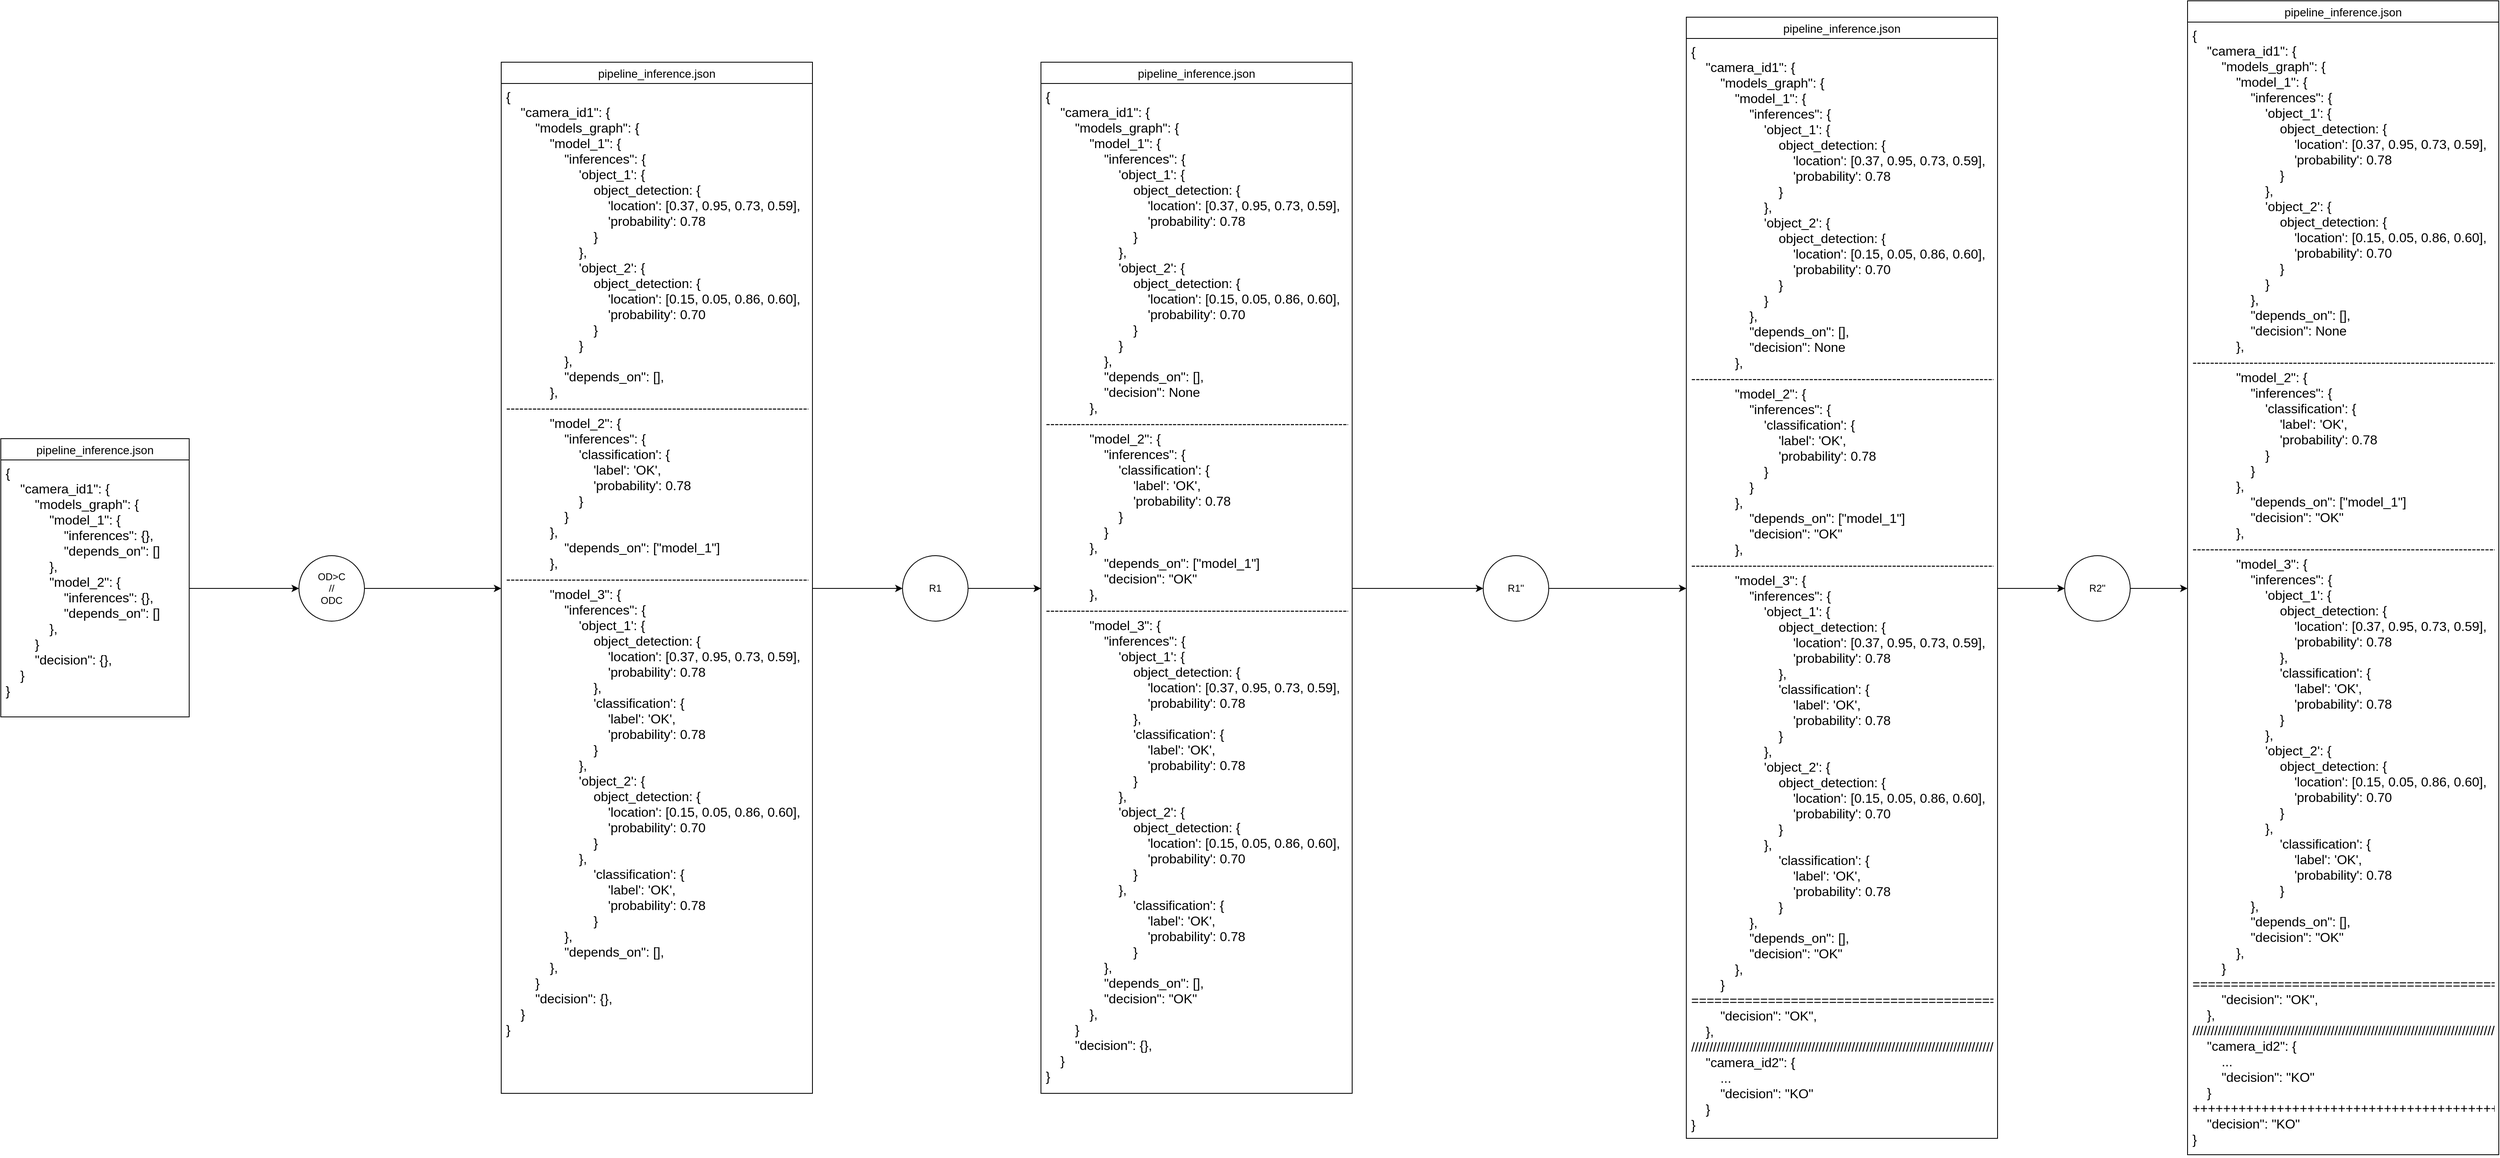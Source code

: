 <mxfile version="14.1.8" type="device"><diagram id="WEv-2_2WOwTCRfxRZfwv" name="Page-1"><mxGraphModel dx="4424" dy="2151" grid="1" gridSize="10" guides="1" tooltips="1" connect="1" arrows="1" fold="1" page="1" pageScale="1" pageWidth="827" pageHeight="1169" math="0" shadow="0"><root><mxCell id="0"/><mxCell id="1" parent="0"/><mxCell id="JC67uRUu87WLUcTQM1fv-1" value="pipeline_inference.json" style="swimlane;fontStyle=0;childLayout=stackLayout;horizontal=1;startSize=26;horizontalStack=0;resizeParent=1;resizeParentMax=0;resizeLast=0;collapsible=1;marginBottom=0;align=center;fontSize=14;" vertex="1" parent="1"><mxGeometry x="2" y="1710" width="230" height="340" as="geometry"/></mxCell><mxCell id="JC67uRUu87WLUcTQM1fv-2" value="{&#10;    &quot;camera_id1&quot;: {&#10;        &quot;models_graph&quot;: {&#10;            &quot;model_1&quot;: {&#10;                &quot;inferences&quot;: {},&#10;                &quot;depends_on&quot;: []&#10;            },&#10;            &quot;model_2&quot;: {&#10;                &quot;inferences&quot;: {},&#10;                &quot;depends_on&quot;: []&#10;            },&#10;        }&#10;        &quot;decision&quot;: {},&#10;    }&#10;    }" style="text;strokeColor=none;fillColor=none;spacingLeft=4;spacingRight=4;overflow=hidden;rotatable=0;points=[[0,0.5],[1,0.5]];portConstraint=eastwest;fontSize=16;" vertex="1" parent="JC67uRUu87WLUcTQM1fv-1"><mxGeometry y="26" width="230" height="314" as="geometry"/></mxCell><mxCell id="JC67uRUu87WLUcTQM1fv-3" style="edgeStyle=orthogonalEdgeStyle;rounded=0;orthogonalLoop=1;jettySize=auto;html=1;fontSize=16;fontColor=#66CC00;entryX=0;entryY=0.5;entryDx=0;entryDy=0;" edge="1" parent="1" source="JC67uRUu87WLUcTQM1fv-4" target="JC67uRUu87WLUcTQM1fv-7"><mxGeometry relative="1" as="geometry"><mxPoint x="622" y="1135.0" as="targetPoint"/></mxGeometry></mxCell><mxCell id="JC67uRUu87WLUcTQM1fv-4" value="OD&amp;gt;C&lt;br&gt;//&lt;br&gt;ODC" style="ellipse;whiteSpace=wrap;html=1;aspect=fixed;" vertex="1" parent="1"><mxGeometry x="366" y="1853" width="80" height="80" as="geometry"/></mxCell><mxCell id="JC67uRUu87WLUcTQM1fv-5" style="edgeStyle=orthogonalEdgeStyle;rounded=0;orthogonalLoop=1;jettySize=auto;html=1;fontSize=16;fontColor=#66CC00;" edge="1" parent="1" source="JC67uRUu87WLUcTQM1fv-2" target="JC67uRUu87WLUcTQM1fv-4"><mxGeometry relative="1" as="geometry"/></mxCell><mxCell id="JC67uRUu87WLUcTQM1fv-6" value="pipeline_inference.json" style="swimlane;fontStyle=0;childLayout=stackLayout;horizontal=1;startSize=26;horizontalStack=0;resizeParent=1;resizeParentMax=0;resizeLast=0;collapsible=1;marginBottom=0;align=center;fontSize=14;" vertex="1" parent="1"><mxGeometry x="613" y="1250" width="380" height="1260" as="geometry"/></mxCell><mxCell id="JC67uRUu87WLUcTQM1fv-7" value="{&#10;    &quot;camera_id1&quot;: {&#10;        &quot;models_graph&quot;: {&#10;            &quot;model_1&quot;: {&#10;                &quot;inferences&quot;: {&#10;                    'object_1': {&#10;                        object_detection: {&#10;                            'location': [0.37, 0.95, 0.73, 0.59],&#10;                            'probability': 0.78&#10;                        }&#10;                    },&#10;                    'object_2': {&#10;                        object_detection: {&#10;                            'location': [0.15, 0.05, 0.86, 0.60],&#10;                            'probability': 0.70&#10;                        }&#10;                    }&#10;                },&#10;                &quot;depends_on&quot;: [],&#10;            },&#10;----------------------------------------------------------------------&#10;            &quot;model_2&quot;: {&#10;                &quot;inferences&quot;: {&#10;                    'classification': {&#10;                        'label': 'OK',&#10;                        'probability': 0.78&#10;                    }&#10;                }&#10;            },&#10;                &quot;depends_on&quot;: [&quot;model_1&quot;]&#10;            },&#10;----------------------------------------------------------------------&#10;            &quot;model_3&quot;: {&#10;                &quot;inferences&quot;: {&#10;                    'object_1': {&#10;                        object_detection: {&#10;                            'location': [0.37, 0.95, 0.73, 0.59],&#10;                            'probability': 0.78&#10;                        },&#10;                        'classification': {&#10;                            'label': 'OK',&#10;                            'probability': 0.78&#10;                        }&#10;                    },&#10;                    'object_2': {&#10;                        object_detection: {&#10;                            'location': [0.15, 0.05, 0.86, 0.60],&#10;                            'probability': 0.70&#10;                        }&#10;                    },&#10;                        'classification': {&#10;                            'label': 'OK',&#10;                            'probability': 0.78&#10;                        }&#10;                },&#10;                &quot;depends_on&quot;: [],&#10;            },&#10;        }&#10;        &quot;decision&quot;: {},&#10;    }&#10;}" style="text;strokeColor=none;fillColor=none;spacingLeft=4;spacingRight=4;overflow=hidden;rotatable=0;points=[[0,0.5],[1,0.5]];portConstraint=eastwest;fontSize=16;" vertex="1" parent="JC67uRUu87WLUcTQM1fv-6"><mxGeometry y="26" width="380" height="1234" as="geometry"/></mxCell><mxCell id="JC67uRUu87WLUcTQM1fv-8" style="edgeStyle=orthogonalEdgeStyle;rounded=0;orthogonalLoop=1;jettySize=auto;html=1;fontSize=16;fontColor=#66CC00;" edge="1" parent="1" source="JC67uRUu87WLUcTQM1fv-9" target="JC67uRUu87WLUcTQM1fv-15"><mxGeometry relative="1" as="geometry"><mxPoint x="1303" y="1575" as="targetPoint"/></mxGeometry></mxCell><mxCell id="JC67uRUu87WLUcTQM1fv-9" value="R1" style="ellipse;whiteSpace=wrap;html=1;aspect=fixed;" vertex="1" parent="1"><mxGeometry x="1103" y="1853" width="80" height="80" as="geometry"/></mxCell><mxCell id="JC67uRUu87WLUcTQM1fv-10" style="edgeStyle=orthogonalEdgeStyle;rounded=0;orthogonalLoop=1;jettySize=auto;html=1;entryX=0;entryY=0.5;entryDx=0;entryDy=0;fontSize=16;fontColor=#66CC00;" edge="1" parent="1" source="JC67uRUu87WLUcTQM1fv-7" target="JC67uRUu87WLUcTQM1fv-9"><mxGeometry relative="1" as="geometry"/></mxCell><mxCell id="JC67uRUu87WLUcTQM1fv-11" style="edgeStyle=orthogonalEdgeStyle;rounded=0;orthogonalLoop=1;jettySize=auto;html=1;fontSize=16;fontColor=#66CC00;" edge="1" parent="1" source="JC67uRUu87WLUcTQM1fv-12" target="JC67uRUu87WLUcTQM1fv-17"><mxGeometry relative="1" as="geometry"><mxPoint x="2060" y="1555" as="targetPoint"/></mxGeometry></mxCell><mxCell id="JC67uRUu87WLUcTQM1fv-12" value="R1''" style="ellipse;whiteSpace=wrap;html=1;aspect=fixed;" vertex="1" parent="1"><mxGeometry x="1812" y="1853" width="80" height="80" as="geometry"/></mxCell><mxCell id="JC67uRUu87WLUcTQM1fv-13" style="edgeStyle=orthogonalEdgeStyle;rounded=0;orthogonalLoop=1;jettySize=auto;html=1;entryX=0;entryY=0.5;entryDx=0;entryDy=0;fontSize=16;fontColor=#66CC00;" edge="1" parent="1" source="JC67uRUu87WLUcTQM1fv-15" target="JC67uRUu87WLUcTQM1fv-12"><mxGeometry relative="1" as="geometry"><mxPoint x="1683" y="1575" as="sourcePoint"/></mxGeometry></mxCell><mxCell id="JC67uRUu87WLUcTQM1fv-14" value="pipeline_inference.json" style="swimlane;fontStyle=0;childLayout=stackLayout;horizontal=1;startSize=26;horizontalStack=0;resizeParent=1;resizeParentMax=0;resizeLast=0;collapsible=1;marginBottom=0;align=center;fontSize=14;" vertex="1" parent="1"><mxGeometry x="1272" y="1250" width="380" height="1260" as="geometry"/></mxCell><mxCell id="JC67uRUu87WLUcTQM1fv-15" value="{&#10;    &quot;camera_id1&quot;: {&#10;        &quot;models_graph&quot;: {&#10;            &quot;model_1&quot;: {&#10;                &quot;inferences&quot;: {&#10;                    'object_1': {&#10;                        object_detection: {&#10;                            'location': [0.37, 0.95, 0.73, 0.59],&#10;                            'probability': 0.78&#10;                        }&#10;                    },&#10;                    'object_2': {&#10;                        object_detection: {&#10;                            'location': [0.15, 0.05, 0.86, 0.60],&#10;                            'probability': 0.70&#10;                        }&#10;                    }&#10;                },&#10;                &quot;depends_on&quot;: [],&#10;                &quot;decision&quot;: None&#10;            },&#10;----------------------------------------------------------------------&#10;            &quot;model_2&quot;: {&#10;                &quot;inferences&quot;: {&#10;                    'classification': {&#10;                        'label': 'OK',&#10;                        'probability': 0.78&#10;                    }&#10;                }&#10;            },&#10;                &quot;depends_on&quot;: [&quot;model_1&quot;]&#10;                &quot;decision&quot;: &quot;OK&quot;&#10;            },&#10;----------------------------------------------------------------------&#10;            &quot;model_3&quot;: {&#10;                &quot;inferences&quot;: {&#10;                    'object_1': {&#10;                        object_detection: {&#10;                            'location': [0.37, 0.95, 0.73, 0.59],&#10;                            'probability': 0.78&#10;                        },&#10;                        'classification': {&#10;                            'label': 'OK',&#10;                            'probability': 0.78&#10;                        }&#10;                    },&#10;                    'object_2': {&#10;                        object_detection: {&#10;                            'location': [0.15, 0.05, 0.86, 0.60],&#10;                            'probability': 0.70&#10;                        }&#10;                    },&#10;                        'classification': {&#10;                            'label': 'OK',&#10;                            'probability': 0.78&#10;                        }&#10;                },&#10;                &quot;depends_on&quot;: [],&#10;                &quot;decision&quot;: &quot;OK&quot;&#10;            },&#10;        }&#10;        &quot;decision&quot;: {},&#10;    }&#10;}" style="text;strokeColor=none;fillColor=none;spacingLeft=4;spacingRight=4;overflow=hidden;rotatable=0;points=[[0,0.5],[1,0.5]];portConstraint=eastwest;fontSize=16;" vertex="1" parent="JC67uRUu87WLUcTQM1fv-14"><mxGeometry y="26" width="380" height="1234" as="geometry"/></mxCell><mxCell id="JC67uRUu87WLUcTQM1fv-16" value="pipeline_inference.json" style="swimlane;fontStyle=0;childLayout=stackLayout;horizontal=1;startSize=26;horizontalStack=0;resizeParent=1;resizeParentMax=0;resizeLast=0;collapsible=1;marginBottom=0;align=center;fontSize=14;" vertex="1" parent="1"><mxGeometry x="2060" y="1195" width="380" height="1370" as="geometry"/></mxCell><mxCell id="JC67uRUu87WLUcTQM1fv-17" value="{&#10;    &quot;camera_id1&quot;: {&#10;        &quot;models_graph&quot;: {&#10;            &quot;model_1&quot;: {&#10;                &quot;inferences&quot;: {&#10;                    'object_1': {&#10;                        object_detection: {&#10;                            'location': [0.37, 0.95, 0.73, 0.59],&#10;                            'probability': 0.78&#10;                        }&#10;                    },&#10;                    'object_2': {&#10;                        object_detection: {&#10;                            'location': [0.15, 0.05, 0.86, 0.60],&#10;                            'probability': 0.70&#10;                        }&#10;                    }&#10;                },&#10;                &quot;depends_on&quot;: [],&#10;                &quot;decision&quot;: None&#10;            },&#10;----------------------------------------------------------------------&#10;            &quot;model_2&quot;: {&#10;                &quot;inferences&quot;: {&#10;                    'classification': {&#10;                        'label': 'OK',&#10;                        'probability': 0.78&#10;                    }&#10;                }&#10;            },&#10;                &quot;depends_on&quot;: [&quot;model_1&quot;]&#10;                &quot;decision&quot;: &quot;OK&quot;&#10;            },&#10;----------------------------------------------------------------------&#10;            &quot;model_3&quot;: {&#10;                &quot;inferences&quot;: {&#10;                    'object_1': {&#10;                        object_detection: {&#10;                            'location': [0.37, 0.95, 0.73, 0.59],&#10;                            'probability': 0.78&#10;                        },&#10;                        'classification': {&#10;                            'label': 'OK',&#10;                            'probability': 0.78&#10;                        }&#10;                    },&#10;                    'object_2': {&#10;                        object_detection: {&#10;                            'location': [0.15, 0.05, 0.86, 0.60],&#10;                            'probability': 0.70&#10;                        }&#10;                    },&#10;                        'classification': {&#10;                            'label': 'OK',&#10;                            'probability': 0.78&#10;                        }&#10;                },&#10;                &quot;depends_on&quot;: [],&#10;                &quot;decision&quot;: &quot;OK&quot;&#10;            },&#10;        }&#10;========================================&#10;        &quot;decision&quot;: &quot;OK&quot;,&#10;    },&#10;///////////////////////////////////////////////////////////////////////////////////&#10;    &quot;camera_id2&quot;: {&#10;        ...&#10;        &quot;decision&quot;: &quot;KO&quot;&#10;    }&#10;}" style="text;strokeColor=none;fillColor=none;spacingLeft=4;spacingRight=4;overflow=hidden;rotatable=0;points=[[0,0.5],[1,0.5]];portConstraint=eastwest;fontSize=16;" vertex="1" parent="JC67uRUu87WLUcTQM1fv-16"><mxGeometry y="26" width="380" height="1344" as="geometry"/></mxCell><mxCell id="JC67uRUu87WLUcTQM1fv-18" value="pipeline_inference.json" style="swimlane;fontStyle=0;childLayout=stackLayout;horizontal=1;startSize=26;horizontalStack=0;resizeParent=1;resizeParentMax=0;resizeLast=0;collapsible=1;marginBottom=0;align=center;fontSize=14;" vertex="1" parent="1"><mxGeometry x="2672" y="1175" width="380" height="1410" as="geometry"/></mxCell><mxCell id="JC67uRUu87WLUcTQM1fv-19" value="{&#10;    &quot;camera_id1&quot;: {&#10;        &quot;models_graph&quot;: {&#10;            &quot;model_1&quot;: {&#10;                &quot;inferences&quot;: {&#10;                    'object_1': {&#10;                        object_detection: {&#10;                            'location': [0.37, 0.95, 0.73, 0.59],&#10;                            'probability': 0.78&#10;                        }&#10;                    },&#10;                    'object_2': {&#10;                        object_detection: {&#10;                            'location': [0.15, 0.05, 0.86, 0.60],&#10;                            'probability': 0.70&#10;                        }&#10;                    }&#10;                },&#10;                &quot;depends_on&quot;: [],&#10;                &quot;decision&quot;: None&#10;            },&#10;----------------------------------------------------------------------&#10;            &quot;model_2&quot;: {&#10;                &quot;inferences&quot;: {&#10;                    'classification': {&#10;                        'label': 'OK',&#10;                        'probability': 0.78&#10;                    }&#10;                }&#10;            },&#10;                &quot;depends_on&quot;: [&quot;model_1&quot;]&#10;                &quot;decision&quot;: &quot;OK&quot;&#10;            },&#10;----------------------------------------------------------------------&#10;            &quot;model_3&quot;: {&#10;                &quot;inferences&quot;: {&#10;                    'object_1': {&#10;                        object_detection: {&#10;                            'location': [0.37, 0.95, 0.73, 0.59],&#10;                            'probability': 0.78&#10;                        },&#10;                        'classification': {&#10;                            'label': 'OK',&#10;                            'probability': 0.78&#10;                        }&#10;                    },&#10;                    'object_2': {&#10;                        object_detection: {&#10;                            'location': [0.15, 0.05, 0.86, 0.60],&#10;                            'probability': 0.70&#10;                        }&#10;                    },&#10;                        'classification': {&#10;                            'label': 'OK',&#10;                            'probability': 0.78&#10;                        }&#10;                },&#10;                &quot;depends_on&quot;: [],&#10;                &quot;decision&quot;: &quot;OK&quot;&#10;            },&#10;        }&#10;========================================&#10;        &quot;decision&quot;: &quot;OK&quot;,&#10;    },&#10;///////////////////////////////////////////////////////////////////////////////////&#10;    &quot;camera_id2&quot;: {&#10;        ...&#10;        &quot;decision&quot;: &quot;KO&quot;&#10;    }&#10;++++++++++++++++++++++++++++++++++++++++&#10;    &quot;decision&quot;: &quot;KO&quot;&#10;}" style="text;strokeColor=none;fillColor=none;spacingLeft=4;spacingRight=4;overflow=hidden;rotatable=0;points=[[0,0.5],[1,0.5]];portConstraint=eastwest;fontSize=16;" vertex="1" parent="JC67uRUu87WLUcTQM1fv-18"><mxGeometry y="26" width="380" height="1384" as="geometry"/></mxCell><mxCell id="JC67uRUu87WLUcTQM1fv-20" style="edgeStyle=orthogonalEdgeStyle;rounded=0;orthogonalLoop=1;jettySize=auto;html=1;fontSize=16;fontColor=#66CC00;" edge="1" parent="1" source="JC67uRUu87WLUcTQM1fv-21" target="JC67uRUu87WLUcTQM1fv-19"><mxGeometry relative="1" as="geometry"/></mxCell><mxCell id="JC67uRUu87WLUcTQM1fv-21" value="R2''" style="ellipse;whiteSpace=wrap;html=1;aspect=fixed;" vertex="1" parent="1"><mxGeometry x="2522" y="1853" width="80" height="80" as="geometry"/></mxCell><mxCell id="JC67uRUu87WLUcTQM1fv-22" style="edgeStyle=orthogonalEdgeStyle;rounded=0;orthogonalLoop=1;jettySize=auto;html=1;fontSize=16;fontColor=#66CC00;" edge="1" parent="1" source="JC67uRUu87WLUcTQM1fv-17" target="JC67uRUu87WLUcTQM1fv-21"><mxGeometry relative="1" as="geometry"/></mxCell></root></mxGraphModel></diagram></mxfile>